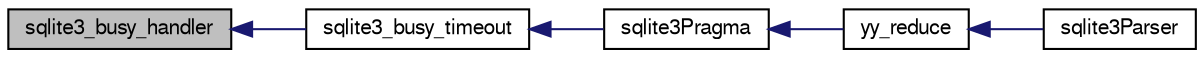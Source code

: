 digraph "sqlite3_busy_handler"
{
  edge [fontname="FreeSans",fontsize="10",labelfontname="FreeSans",labelfontsize="10"];
  node [fontname="FreeSans",fontsize="10",shape=record];
  rankdir="LR";
  Node13784 [label="sqlite3_busy_handler",height=0.2,width=0.4,color="black", fillcolor="grey75", style="filled", fontcolor="black"];
  Node13784 -> Node13785 [dir="back",color="midnightblue",fontsize="10",style="solid",fontname="FreeSans"];
  Node13785 [label="sqlite3_busy_timeout",height=0.2,width=0.4,color="black", fillcolor="white", style="filled",URL="$sqlite3_8h.html#afbaab449212d0c2ac951c908f4e37364"];
  Node13785 -> Node13786 [dir="back",color="midnightblue",fontsize="10",style="solid",fontname="FreeSans"];
  Node13786 [label="sqlite3Pragma",height=0.2,width=0.4,color="black", fillcolor="white", style="filled",URL="$sqlite3_8c.html#a111391370f58f8e6a6eca51fd34d62ed"];
  Node13786 -> Node13787 [dir="back",color="midnightblue",fontsize="10",style="solid",fontname="FreeSans"];
  Node13787 [label="yy_reduce",height=0.2,width=0.4,color="black", fillcolor="white", style="filled",URL="$sqlite3_8c.html#a7c419a9b25711c666a9a2449ef377f14"];
  Node13787 -> Node13788 [dir="back",color="midnightblue",fontsize="10",style="solid",fontname="FreeSans"];
  Node13788 [label="sqlite3Parser",height=0.2,width=0.4,color="black", fillcolor="white", style="filled",URL="$sqlite3_8c.html#a0327d71a5fabe0b6a343d78a2602e72a"];
}
